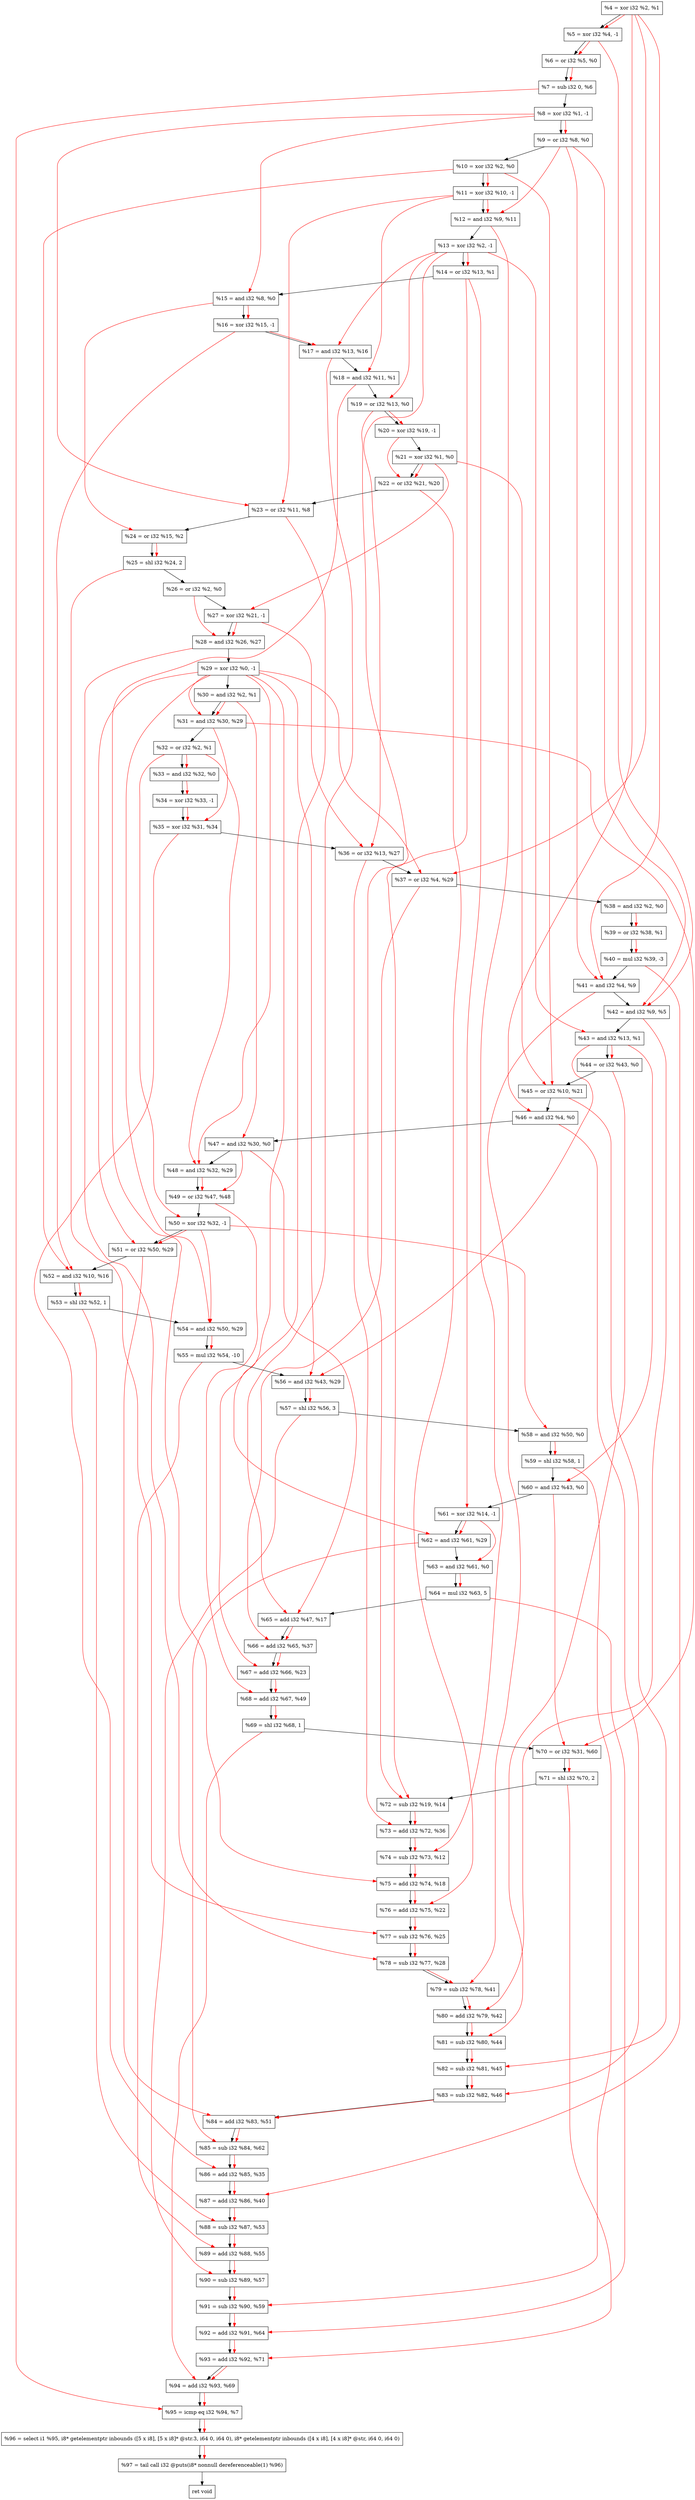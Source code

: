 digraph "DFG for'crackme' function" {
	Node0x5319f0[shape=record, label="  %4 = xor i32 %2, %1"];
	Node0x5320c0[shape=record, label="  %5 = xor i32 %4, -1"];
	Node0x532130[shape=record, label="  %6 = or i32 %5, %0"];
	Node0x5321d0[shape=record, label="  %7 = sub i32 0, %6"];
	Node0x532240[shape=record, label="  %8 = xor i32 %1, -1"];
	Node0x5322b0[shape=record, label="  %9 = or i32 %8, %0"];
	Node0x532320[shape=record, label="  %10 = xor i32 %2, %0"];
	Node0x532390[shape=record, label="  %11 = xor i32 %10, -1"];
	Node0x532400[shape=record, label="  %12 = and i32 %9, %11"];
	Node0x532470[shape=record, label="  %13 = xor i32 %2, -1"];
	Node0x5324e0[shape=record, label="  %14 = or i32 %13, %1"];
	Node0x532550[shape=record, label="  %15 = and i32 %8, %0"];
	Node0x5325c0[shape=record, label="  %16 = xor i32 %15, -1"];
	Node0x532630[shape=record, label="  %17 = and i32 %13, %16"];
	Node0x5326a0[shape=record, label="  %18 = and i32 %11, %1"];
	Node0x532710[shape=record, label="  %19 = or i32 %13, %0"];
	Node0x532780[shape=record, label="  %20 = xor i32 %19, -1"];
	Node0x5327f0[shape=record, label="  %21 = xor i32 %1, %0"];
	Node0x532860[shape=record, label="  %22 = or i32 %21, %20"];
	Node0x5328d0[shape=record, label="  %23 = or i32 %11, %8"];
	Node0x532940[shape=record, label="  %24 = or i32 %15, %2"];
	Node0x5329e0[shape=record, label="  %25 = shl i32 %24, 2"];
	Node0x532a50[shape=record, label="  %26 = or i32 %2, %0"];
	Node0x532ac0[shape=record, label="  %27 = xor i32 %21, -1"];
	Node0x532b30[shape=record, label="  %28 = and i32 %26, %27"];
	Node0x532ba0[shape=record, label="  %29 = xor i32 %0, -1"];
	Node0x532c10[shape=record, label="  %30 = and i32 %2, %1"];
	Node0x532c80[shape=record, label="  %31 = and i32 %30, %29"];
	Node0x532cf0[shape=record, label="  %32 = or i32 %2, %1"];
	Node0x532f70[shape=record, label="  %33 = and i32 %32, %0"];
	Node0x532fe0[shape=record, label="  %34 = xor i32 %33, -1"];
	Node0x533050[shape=record, label="  %35 = xor i32 %31, %34"];
	Node0x5330c0[shape=record, label="  %36 = or i32 %13, %27"];
	Node0x533130[shape=record, label="  %37 = or i32 %4, %29"];
	Node0x5331a0[shape=record, label="  %38 = and i32 %2, %0"];
	Node0x533210[shape=record, label="  %39 = or i32 %38, %1"];
	Node0x5332b0[shape=record, label="  %40 = mul i32 %39, -3"];
	Node0x533320[shape=record, label="  %41 = and i32 %4, %9"];
	Node0x533390[shape=record, label="  %42 = and i32 %9, %5"];
	Node0x533400[shape=record, label="  %43 = and i32 %13, %1"];
	Node0x533470[shape=record, label="  %44 = or i32 %43, %0"];
	Node0x5334e0[shape=record, label="  %45 = or i32 %10, %21"];
	Node0x533550[shape=record, label="  %46 = and i32 %4, %0"];
	Node0x5335c0[shape=record, label="  %47 = and i32 %30, %0"];
	Node0x533630[shape=record, label="  %48 = and i32 %32, %29"];
	Node0x5336a0[shape=record, label="  %49 = or i32 %47, %48"];
	Node0x533710[shape=record, label="  %50 = xor i32 %32, -1"];
	Node0x533780[shape=record, label="  %51 = or i32 %50, %29"];
	Node0x5337f0[shape=record, label="  %52 = and i32 %10, %16"];
	Node0x533890[shape=record, label="  %53 = shl i32 %52, 1"];
	Node0x533900[shape=record, label="  %54 = and i32 %50, %29"];
	Node0x5339a0[shape=record, label="  %55 = mul i32 %54, -10"];
	Node0x533a10[shape=record, label="  %56 = and i32 %43, %29"];
	Node0x533ab0[shape=record, label="  %57 = shl i32 %56, 3"];
	Node0x533b20[shape=record, label="  %58 = and i32 %50, %0"];
	Node0x533b90[shape=record, label="  %59 = shl i32 %58, 1"];
	Node0x533c00[shape=record, label="  %60 = and i32 %43, %0"];
	Node0x533c70[shape=record, label="  %61 = xor i32 %14, -1"];
	Node0x533ce0[shape=record, label="  %62 = and i32 %61, %29"];
	Node0x533d50[shape=record, label="  %63 = and i32 %61, %0"];
	Node0x533df0[shape=record, label="  %64 = mul i32 %63, 5"];
	Node0x534270[shape=record, label="  %65 = add i32 %47, %17"];
	Node0x5342e0[shape=record, label="  %66 = add i32 %65, %37"];
	Node0x534350[shape=record, label="  %67 = add i32 %66, %23"];
	Node0x5343c0[shape=record, label="  %68 = add i32 %67, %49"];
	Node0x534430[shape=record, label="  %69 = shl i32 %68, 1"];
	Node0x5344a0[shape=record, label="  %70 = or i32 %31, %60"];
	Node0x534510[shape=record, label="  %71 = shl i32 %70, 2"];
	Node0x534580[shape=record, label="  %72 = sub i32 %19, %14"];
	Node0x5345f0[shape=record, label="  %73 = add i32 %72, %36"];
	Node0x534660[shape=record, label="  %74 = sub i32 %73, %12"];
	Node0x5346d0[shape=record, label="  %75 = add i32 %74, %18"];
	Node0x534740[shape=record, label="  %76 = add i32 %75, %22"];
	Node0x5347b0[shape=record, label="  %77 = sub i32 %76, %25"];
	Node0x534820[shape=record, label="  %78 = sub i32 %77, %28"];
	Node0x534890[shape=record, label="  %79 = sub i32 %78, %41"];
	Node0x534900[shape=record, label="  %80 = add i32 %79, %42"];
	Node0x534970[shape=record, label="  %81 = sub i32 %80, %44"];
	Node0x5349e0[shape=record, label="  %82 = sub i32 %81, %45"];
	Node0x534a50[shape=record, label="  %83 = sub i32 %82, %46"];
	Node0x534ac0[shape=record, label="  %84 = add i32 %83, %51"];
	Node0x534b30[shape=record, label="  %85 = sub i32 %84, %62"];
	Node0x534ba0[shape=record, label="  %86 = add i32 %85, %35"];
	Node0x534c10[shape=record, label="  %87 = add i32 %86, %40"];
	Node0x534c80[shape=record, label="  %88 = sub i32 %87, %53"];
	Node0x534cf0[shape=record, label="  %89 = add i32 %88, %55"];
	Node0x534d60[shape=record, label="  %90 = sub i32 %89, %57"];
	Node0x534dd0[shape=record, label="  %91 = sub i32 %90, %59"];
	Node0x534e40[shape=record, label="  %92 = add i32 %91, %64"];
	Node0x534eb0[shape=record, label="  %93 = add i32 %92, %71"];
	Node0x534f20[shape=record, label="  %94 = add i32 %93, %69"];
	Node0x534f90[shape=record, label="  %95 = icmp eq i32 %94, %7"];
	Node0x4d2268[shape=record, label="  %96 = select i1 %95, i8* getelementptr inbounds ([5 x i8], [5 x i8]* @str.3, i64 0, i64 0), i8* getelementptr inbounds ([4 x i8], [4 x i8]* @str, i64 0, i64 0)"];
	Node0x535220[shape=record, label="  %97 = tail call i32 @puts(i8* nonnull dereferenceable(1) %96)"];
	Node0x535270[shape=record, label="  ret void"];
	Node0x5319f0 -> Node0x5320c0;
	Node0x5320c0 -> Node0x532130;
	Node0x532130 -> Node0x5321d0;
	Node0x5321d0 -> Node0x532240;
	Node0x532240 -> Node0x5322b0;
	Node0x5322b0 -> Node0x532320;
	Node0x532320 -> Node0x532390;
	Node0x532390 -> Node0x532400;
	Node0x532400 -> Node0x532470;
	Node0x532470 -> Node0x5324e0;
	Node0x5324e0 -> Node0x532550;
	Node0x532550 -> Node0x5325c0;
	Node0x5325c0 -> Node0x532630;
	Node0x532630 -> Node0x5326a0;
	Node0x5326a0 -> Node0x532710;
	Node0x532710 -> Node0x532780;
	Node0x532780 -> Node0x5327f0;
	Node0x5327f0 -> Node0x532860;
	Node0x532860 -> Node0x5328d0;
	Node0x5328d0 -> Node0x532940;
	Node0x532940 -> Node0x5329e0;
	Node0x5329e0 -> Node0x532a50;
	Node0x532a50 -> Node0x532ac0;
	Node0x532ac0 -> Node0x532b30;
	Node0x532b30 -> Node0x532ba0;
	Node0x532ba0 -> Node0x532c10;
	Node0x532c10 -> Node0x532c80;
	Node0x532c80 -> Node0x532cf0;
	Node0x532cf0 -> Node0x532f70;
	Node0x532f70 -> Node0x532fe0;
	Node0x532fe0 -> Node0x533050;
	Node0x533050 -> Node0x5330c0;
	Node0x5330c0 -> Node0x533130;
	Node0x533130 -> Node0x5331a0;
	Node0x5331a0 -> Node0x533210;
	Node0x533210 -> Node0x5332b0;
	Node0x5332b0 -> Node0x533320;
	Node0x533320 -> Node0x533390;
	Node0x533390 -> Node0x533400;
	Node0x533400 -> Node0x533470;
	Node0x533470 -> Node0x5334e0;
	Node0x5334e0 -> Node0x533550;
	Node0x533550 -> Node0x5335c0;
	Node0x5335c0 -> Node0x533630;
	Node0x533630 -> Node0x5336a0;
	Node0x5336a0 -> Node0x533710;
	Node0x533710 -> Node0x533780;
	Node0x533780 -> Node0x5337f0;
	Node0x5337f0 -> Node0x533890;
	Node0x533890 -> Node0x533900;
	Node0x533900 -> Node0x5339a0;
	Node0x5339a0 -> Node0x533a10;
	Node0x533a10 -> Node0x533ab0;
	Node0x533ab0 -> Node0x533b20;
	Node0x533b20 -> Node0x533b90;
	Node0x533b90 -> Node0x533c00;
	Node0x533c00 -> Node0x533c70;
	Node0x533c70 -> Node0x533ce0;
	Node0x533ce0 -> Node0x533d50;
	Node0x533d50 -> Node0x533df0;
	Node0x533df0 -> Node0x534270;
	Node0x534270 -> Node0x5342e0;
	Node0x5342e0 -> Node0x534350;
	Node0x534350 -> Node0x5343c0;
	Node0x5343c0 -> Node0x534430;
	Node0x534430 -> Node0x5344a0;
	Node0x5344a0 -> Node0x534510;
	Node0x534510 -> Node0x534580;
	Node0x534580 -> Node0x5345f0;
	Node0x5345f0 -> Node0x534660;
	Node0x534660 -> Node0x5346d0;
	Node0x5346d0 -> Node0x534740;
	Node0x534740 -> Node0x5347b0;
	Node0x5347b0 -> Node0x534820;
	Node0x534820 -> Node0x534890;
	Node0x534890 -> Node0x534900;
	Node0x534900 -> Node0x534970;
	Node0x534970 -> Node0x5349e0;
	Node0x5349e0 -> Node0x534a50;
	Node0x534a50 -> Node0x534ac0;
	Node0x534ac0 -> Node0x534b30;
	Node0x534b30 -> Node0x534ba0;
	Node0x534ba0 -> Node0x534c10;
	Node0x534c10 -> Node0x534c80;
	Node0x534c80 -> Node0x534cf0;
	Node0x534cf0 -> Node0x534d60;
	Node0x534d60 -> Node0x534dd0;
	Node0x534dd0 -> Node0x534e40;
	Node0x534e40 -> Node0x534eb0;
	Node0x534eb0 -> Node0x534f20;
	Node0x534f20 -> Node0x534f90;
	Node0x534f90 -> Node0x4d2268;
	Node0x4d2268 -> Node0x535220;
	Node0x535220 -> Node0x535270;
edge [color=red]
	Node0x5319f0 -> Node0x5320c0;
	Node0x5320c0 -> Node0x532130;
	Node0x532130 -> Node0x5321d0;
	Node0x532240 -> Node0x5322b0;
	Node0x532320 -> Node0x532390;
	Node0x5322b0 -> Node0x532400;
	Node0x532390 -> Node0x532400;
	Node0x532470 -> Node0x5324e0;
	Node0x532240 -> Node0x532550;
	Node0x532550 -> Node0x5325c0;
	Node0x532470 -> Node0x532630;
	Node0x5325c0 -> Node0x532630;
	Node0x532390 -> Node0x5326a0;
	Node0x532470 -> Node0x532710;
	Node0x532710 -> Node0x532780;
	Node0x5327f0 -> Node0x532860;
	Node0x532780 -> Node0x532860;
	Node0x532390 -> Node0x5328d0;
	Node0x532240 -> Node0x5328d0;
	Node0x532550 -> Node0x532940;
	Node0x532940 -> Node0x5329e0;
	Node0x5327f0 -> Node0x532ac0;
	Node0x532a50 -> Node0x532b30;
	Node0x532ac0 -> Node0x532b30;
	Node0x532c10 -> Node0x532c80;
	Node0x532ba0 -> Node0x532c80;
	Node0x532cf0 -> Node0x532f70;
	Node0x532f70 -> Node0x532fe0;
	Node0x532c80 -> Node0x533050;
	Node0x532fe0 -> Node0x533050;
	Node0x532470 -> Node0x5330c0;
	Node0x532ac0 -> Node0x5330c0;
	Node0x5319f0 -> Node0x533130;
	Node0x532ba0 -> Node0x533130;
	Node0x5331a0 -> Node0x533210;
	Node0x533210 -> Node0x5332b0;
	Node0x5319f0 -> Node0x533320;
	Node0x5322b0 -> Node0x533320;
	Node0x5322b0 -> Node0x533390;
	Node0x5320c0 -> Node0x533390;
	Node0x532470 -> Node0x533400;
	Node0x533400 -> Node0x533470;
	Node0x532320 -> Node0x5334e0;
	Node0x5327f0 -> Node0x5334e0;
	Node0x5319f0 -> Node0x533550;
	Node0x532c10 -> Node0x5335c0;
	Node0x532cf0 -> Node0x533630;
	Node0x532ba0 -> Node0x533630;
	Node0x5335c0 -> Node0x5336a0;
	Node0x533630 -> Node0x5336a0;
	Node0x532cf0 -> Node0x533710;
	Node0x533710 -> Node0x533780;
	Node0x532ba0 -> Node0x533780;
	Node0x532320 -> Node0x5337f0;
	Node0x5325c0 -> Node0x5337f0;
	Node0x5337f0 -> Node0x533890;
	Node0x533710 -> Node0x533900;
	Node0x532ba0 -> Node0x533900;
	Node0x533900 -> Node0x5339a0;
	Node0x533400 -> Node0x533a10;
	Node0x532ba0 -> Node0x533a10;
	Node0x533a10 -> Node0x533ab0;
	Node0x533710 -> Node0x533b20;
	Node0x533b20 -> Node0x533b90;
	Node0x533400 -> Node0x533c00;
	Node0x5324e0 -> Node0x533c70;
	Node0x533c70 -> Node0x533ce0;
	Node0x532ba0 -> Node0x533ce0;
	Node0x533c70 -> Node0x533d50;
	Node0x533d50 -> Node0x533df0;
	Node0x5335c0 -> Node0x534270;
	Node0x532630 -> Node0x534270;
	Node0x534270 -> Node0x5342e0;
	Node0x533130 -> Node0x5342e0;
	Node0x5342e0 -> Node0x534350;
	Node0x5328d0 -> Node0x534350;
	Node0x534350 -> Node0x5343c0;
	Node0x5336a0 -> Node0x5343c0;
	Node0x5343c0 -> Node0x534430;
	Node0x532c80 -> Node0x5344a0;
	Node0x533c00 -> Node0x5344a0;
	Node0x5344a0 -> Node0x534510;
	Node0x532710 -> Node0x534580;
	Node0x5324e0 -> Node0x534580;
	Node0x534580 -> Node0x5345f0;
	Node0x5330c0 -> Node0x5345f0;
	Node0x5345f0 -> Node0x534660;
	Node0x532400 -> Node0x534660;
	Node0x534660 -> Node0x5346d0;
	Node0x5326a0 -> Node0x5346d0;
	Node0x5346d0 -> Node0x534740;
	Node0x532860 -> Node0x534740;
	Node0x534740 -> Node0x5347b0;
	Node0x5329e0 -> Node0x5347b0;
	Node0x5347b0 -> Node0x534820;
	Node0x532b30 -> Node0x534820;
	Node0x534820 -> Node0x534890;
	Node0x533320 -> Node0x534890;
	Node0x534890 -> Node0x534900;
	Node0x533390 -> Node0x534900;
	Node0x534900 -> Node0x534970;
	Node0x533470 -> Node0x534970;
	Node0x534970 -> Node0x5349e0;
	Node0x5334e0 -> Node0x5349e0;
	Node0x5349e0 -> Node0x534a50;
	Node0x533550 -> Node0x534a50;
	Node0x534a50 -> Node0x534ac0;
	Node0x533780 -> Node0x534ac0;
	Node0x534ac0 -> Node0x534b30;
	Node0x533ce0 -> Node0x534b30;
	Node0x534b30 -> Node0x534ba0;
	Node0x533050 -> Node0x534ba0;
	Node0x534ba0 -> Node0x534c10;
	Node0x5332b0 -> Node0x534c10;
	Node0x534c10 -> Node0x534c80;
	Node0x533890 -> Node0x534c80;
	Node0x534c80 -> Node0x534cf0;
	Node0x5339a0 -> Node0x534cf0;
	Node0x534cf0 -> Node0x534d60;
	Node0x533ab0 -> Node0x534d60;
	Node0x534d60 -> Node0x534dd0;
	Node0x533b90 -> Node0x534dd0;
	Node0x534dd0 -> Node0x534e40;
	Node0x533df0 -> Node0x534e40;
	Node0x534e40 -> Node0x534eb0;
	Node0x534510 -> Node0x534eb0;
	Node0x534eb0 -> Node0x534f20;
	Node0x534430 -> Node0x534f20;
	Node0x534f20 -> Node0x534f90;
	Node0x5321d0 -> Node0x534f90;
	Node0x534f90 -> Node0x4d2268;
	Node0x4d2268 -> Node0x535220;
}
